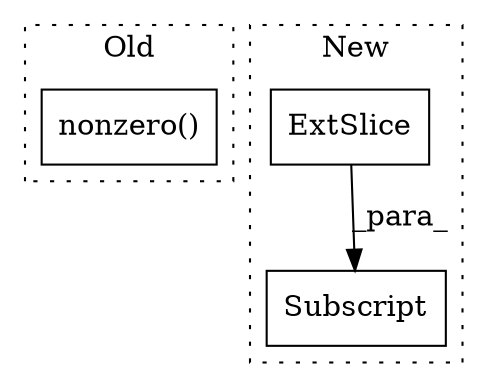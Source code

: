 digraph G {
subgraph cluster0 {
1 [label="nonzero()" a="75" s="3298,3370" l="31,1" shape="box"];
label = "Old";
style="dotted";
}
subgraph cluster1 {
2 [label="ExtSlice" a="85" s="3764" l="8" shape="box"];
3 [label="Subscript" a="63" s="3764,0" l="54,0" shape="box"];
label = "New";
style="dotted";
}
2 -> 3 [label="_para_"];
}